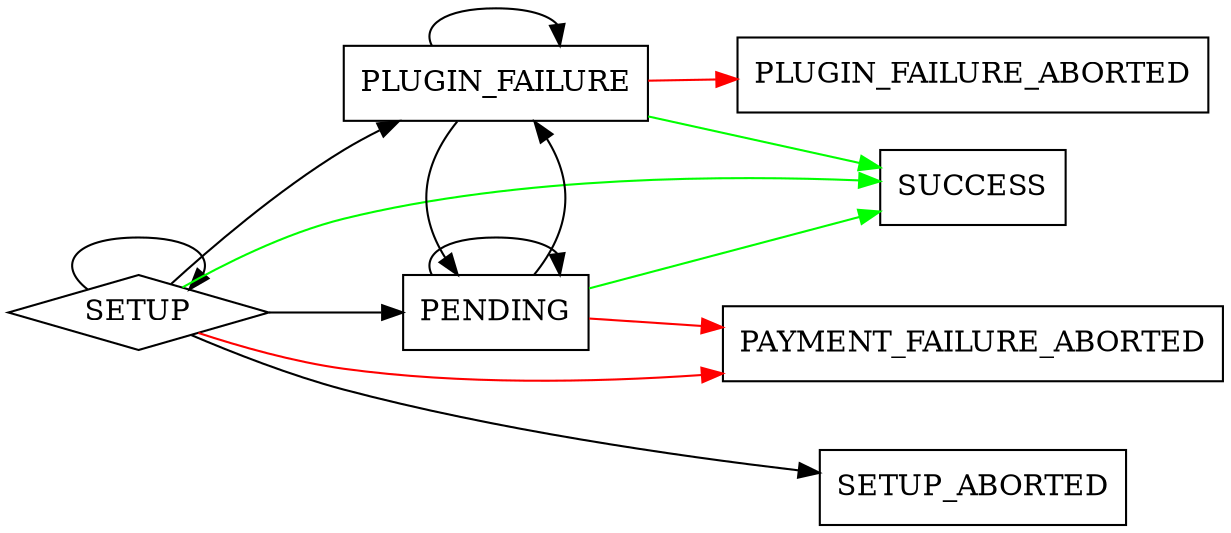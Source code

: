 digraph G {
  rankdir = LR;
  node [shape = box];

  {
    rank = min;
    SETUP;
  }

  {
    rank = same;
    PENDING;
    PLUGIN_FAILURE;
  }

  {
    rank = max;
    SUCCESS;
    SETUP_ABORTED;
    PAYMENT_FAILURE_ABORTED;
    PLUGIN_FAILURE_ABORTED;
  }


  SETUP [shape = diamond];
  SETUP -> SETUP;
  SETUP -> PENDING;

  SETUP -> PLUGIN_FAILURE;
  SETUP -> SETUP_ABORTED

  PENDING -> PENDING;
  PENDING -> PLUGIN_FAILURE;

  PLUGIN_FAILURE -> PENDING;
  PLUGIN_FAILURE -> PLUGIN_FAILURE;

  edge [color = green];
  SETUP -> SUCCESS;
  PENDING -> SUCCESS;
  PLUGIN_FAILURE -> SUCCESS;

  edge [color = red];
  SETUP -> PAYMENT_FAILURE_ABORTED;
  PENDING -> PAYMENT_FAILURE_ABORTED;
  PLUGIN_FAILURE -> PLUGIN_FAILURE_ABORTED;
}
